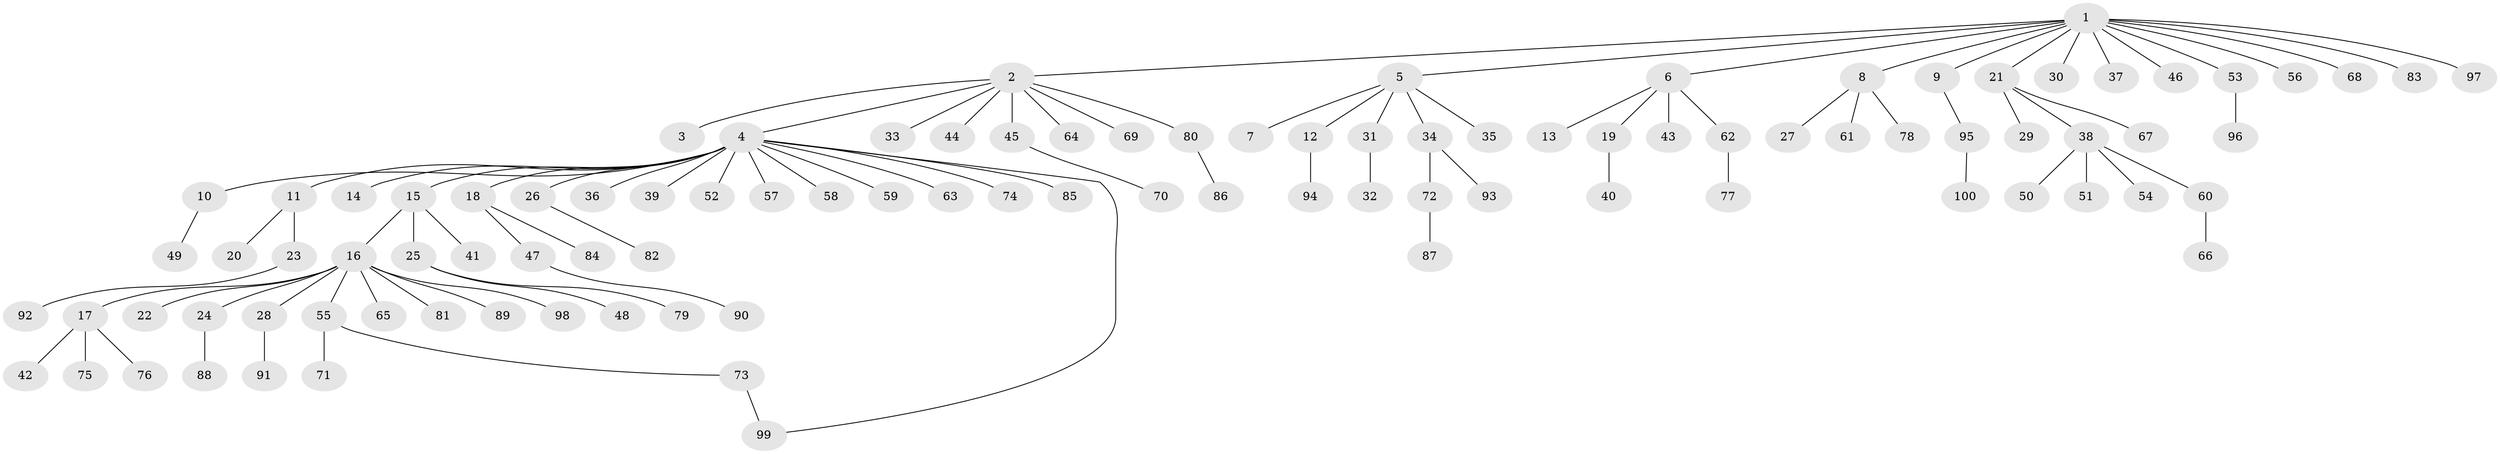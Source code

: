 // Generated by graph-tools (version 1.1) at 2025/25/03/09/25 03:25:57]
// undirected, 100 vertices, 100 edges
graph export_dot {
graph [start="1"]
  node [color=gray90,style=filled];
  1;
  2;
  3;
  4;
  5;
  6;
  7;
  8;
  9;
  10;
  11;
  12;
  13;
  14;
  15;
  16;
  17;
  18;
  19;
  20;
  21;
  22;
  23;
  24;
  25;
  26;
  27;
  28;
  29;
  30;
  31;
  32;
  33;
  34;
  35;
  36;
  37;
  38;
  39;
  40;
  41;
  42;
  43;
  44;
  45;
  46;
  47;
  48;
  49;
  50;
  51;
  52;
  53;
  54;
  55;
  56;
  57;
  58;
  59;
  60;
  61;
  62;
  63;
  64;
  65;
  66;
  67;
  68;
  69;
  70;
  71;
  72;
  73;
  74;
  75;
  76;
  77;
  78;
  79;
  80;
  81;
  82;
  83;
  84;
  85;
  86;
  87;
  88;
  89;
  90;
  91;
  92;
  93;
  94;
  95;
  96;
  97;
  98;
  99;
  100;
  1 -- 2;
  1 -- 5;
  1 -- 6;
  1 -- 8;
  1 -- 9;
  1 -- 21;
  1 -- 30;
  1 -- 37;
  1 -- 46;
  1 -- 53;
  1 -- 56;
  1 -- 68;
  1 -- 83;
  1 -- 97;
  2 -- 3;
  2 -- 4;
  2 -- 33;
  2 -- 44;
  2 -- 45;
  2 -- 64;
  2 -- 69;
  2 -- 80;
  4 -- 10;
  4 -- 11;
  4 -- 14;
  4 -- 15;
  4 -- 18;
  4 -- 26;
  4 -- 36;
  4 -- 39;
  4 -- 52;
  4 -- 57;
  4 -- 58;
  4 -- 59;
  4 -- 63;
  4 -- 74;
  4 -- 85;
  4 -- 99;
  5 -- 7;
  5 -- 12;
  5 -- 31;
  5 -- 34;
  5 -- 35;
  6 -- 13;
  6 -- 19;
  6 -- 43;
  6 -- 62;
  8 -- 27;
  8 -- 61;
  8 -- 78;
  9 -- 95;
  10 -- 49;
  11 -- 20;
  11 -- 23;
  12 -- 94;
  15 -- 16;
  15 -- 25;
  15 -- 41;
  16 -- 17;
  16 -- 22;
  16 -- 24;
  16 -- 28;
  16 -- 55;
  16 -- 65;
  16 -- 81;
  16 -- 89;
  16 -- 98;
  17 -- 42;
  17 -- 75;
  17 -- 76;
  18 -- 47;
  18 -- 84;
  19 -- 40;
  21 -- 29;
  21 -- 38;
  21 -- 67;
  23 -- 92;
  24 -- 88;
  25 -- 48;
  25 -- 79;
  26 -- 82;
  28 -- 91;
  31 -- 32;
  34 -- 72;
  34 -- 93;
  38 -- 50;
  38 -- 51;
  38 -- 54;
  38 -- 60;
  45 -- 70;
  47 -- 90;
  53 -- 96;
  55 -- 71;
  55 -- 73;
  60 -- 66;
  62 -- 77;
  72 -- 87;
  73 -- 99;
  80 -- 86;
  95 -- 100;
}
